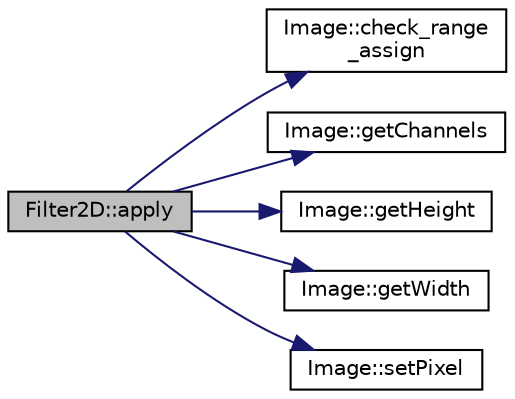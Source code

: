 digraph "Filter2D::apply"
{
 // LATEX_PDF_SIZE
  edge [fontname="Helvetica",fontsize="10",labelfontname="Helvetica",labelfontsize="10"];
  node [fontname="Helvetica",fontsize="10",shape=record];
  rankdir="LR";
  Node1 [label="Filter2D::apply",height=0.2,width=0.4,color="black", fillcolor="grey75", style="filled", fontcolor="black",tooltip=" "];
  Node1 -> Node2 [color="midnightblue",fontsize="10",style="solid",fontname="Helvetica"];
  Node2 [label="Image::check_range\l_assign",height=0.2,width=0.4,color="black", fillcolor="white", style="filled",URL="$classImage.html#adf74eb9c294250145821b077819eda99",tooltip=" "];
  Node1 -> Node3 [color="midnightblue",fontsize="10",style="solid",fontname="Helvetica"];
  Node3 [label="Image::getChannels",height=0.2,width=0.4,color="black", fillcolor="white", style="filled",URL="$classImage.html#ac5aa58198ae9fe5492b3512d0d6f2ab8",tooltip=" "];
  Node1 -> Node4 [color="midnightblue",fontsize="10",style="solid",fontname="Helvetica"];
  Node4 [label="Image::getHeight",height=0.2,width=0.4,color="black", fillcolor="white", style="filled",URL="$classImage.html#a1d36dbbab253f54aa2a21e7dc02f6448",tooltip=" "];
  Node1 -> Node5 [color="midnightblue",fontsize="10",style="solid",fontname="Helvetica"];
  Node5 [label="Image::getWidth",height=0.2,width=0.4,color="black", fillcolor="white", style="filled",URL="$classImage.html#a864645b6ce25dce149f4924da9e3d510",tooltip="Destructor for the Image object."];
  Node1 -> Node6 [color="midnightblue",fontsize="10",style="solid",fontname="Helvetica"];
  Node6 [label="Image::setPixel",height=0.2,width=0.4,color="black", fillcolor="white", style="filled",URL="$classImage.html#a85a0b2c6c172bb7771e4240cd8e5c4a5",tooltip="Sets the pixel value at the specified position."];
}
